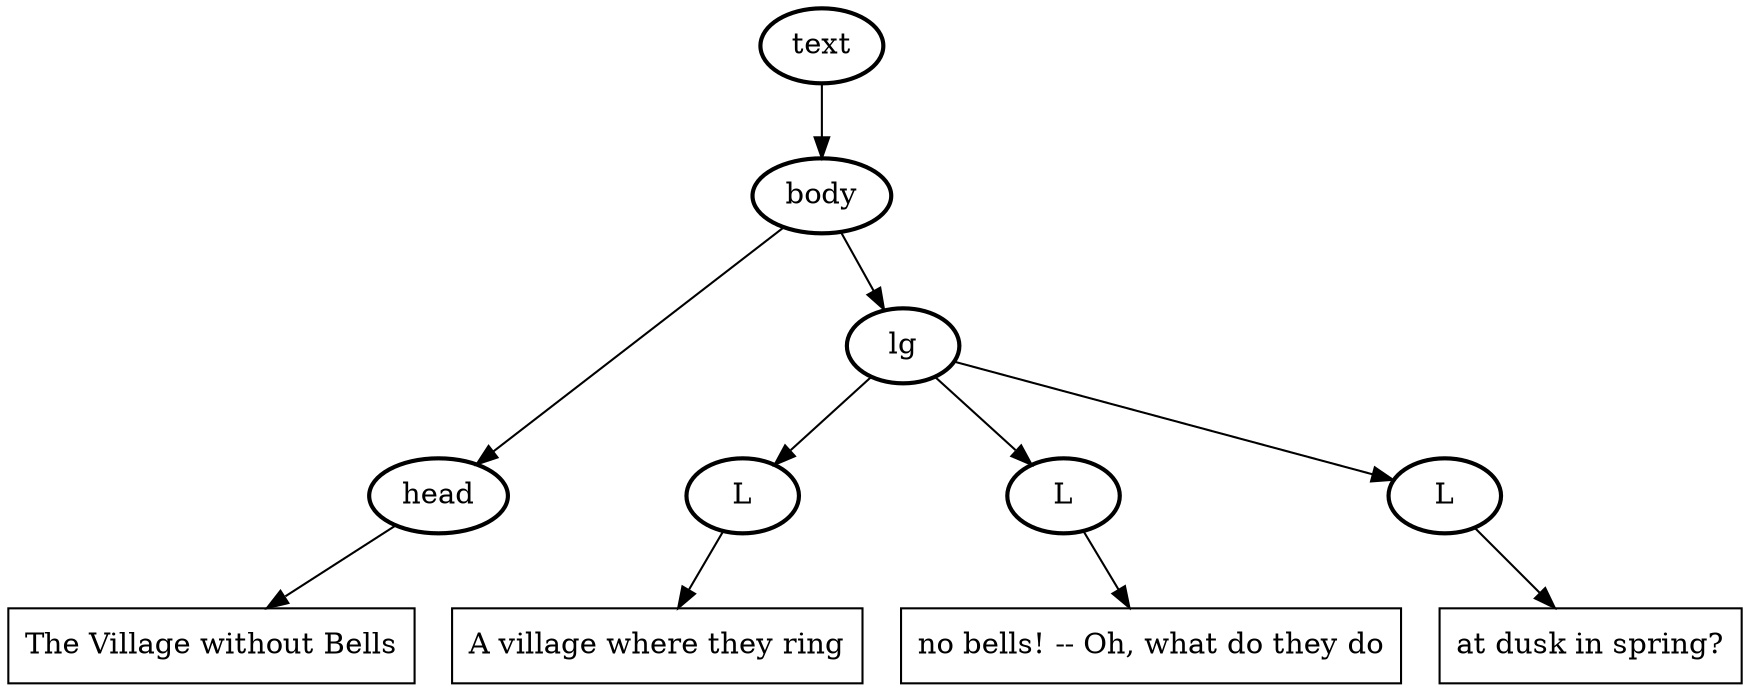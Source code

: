 digraph {
  /* 3b:  raise the highlighted elements */
  node [shape=rectangle, ordering=out];
  edge [color=gray];
  
  subgraph {
  rank = same;
  node [color=black, shape=octagon, style=filled, fillcolor="#EEEEEE"];
  // starttext [label="text\nstart"];
  // startbody [label="body\nstart"];
  // starthead [label="head\nstart", color=red];
  // endhead [label="head\nend", color=red];
  // startlg [label="lg\nstart", color=red];
  // startl1 [label="l\nstart", color=red];
  // endl1 [label="l\nend", color=red];
  // startl2 [label="l\nstart", color=red];
  // endl2 [label="l\nend", color=red];
  // startl3 [label="l\nstart", color=red];
  // endl3 [label="l\nend", color=red];
  // endlg [label="lg\nend", color=red];
  // endbody [label="body\nend"];
  // endtext [label="text\nend"];

  node [shape=oval, color=black, fontcolor=black, style=bold];
  text;
  // lg -> startlg [style=dotted];
  // lg -> endlg [style=dotted];
  
  }

  edge [color=black];
  node [shape=oval, color=black, fontcolor=black, style=bold];
  body;
  head;
  lg -> { l1 l2 l3 } [color=black];

  subgraph {
  rank = same; 
  l1 [label="L"];
  l2 [label="L"];
  l3 [label="L"];
   }


  subgraph {
  rank = same;
  node [color=black, shape=box, style=solid];
  // shape=plaintext makes them disappear too much
  
  pcd0 [label="The Village without Bells"];
  pcd1 [label="A village where they ring"];
  pcd2 [label="no bells! -- Oh, what do they do"];
  pcd3 [label="at dusk in spring?"]
  }

  node [shape=oval, color=gray, fontcolor=gray, style=solid];
  // text -> starttext [style=dotted];
  text -> body;
  // text -> endtext [style=dotted];
  
  // body -> startbody [style=dotted];
  body -> head;
  body -> lg;
  // body -> endbody [style=dotted];

  // head -> starthead [style=dotted];
  head -> pcd0 [color=black];
  // head -> endhead [style=dotted];
  


  // l1 -> startl1 [style=dotted];
  l1 -> pcd1 [color=black];
  // l1 -> endl1 [style=dotted];
  

  // l2 -> startl2 [style=dotted];
  l2 -> pcd2 [color=black];
  // l2 -> endl2 [style=dotted];
  

  // l3 -> startl3 [style=dotted];
  l3 -> pcd3 [color=black];
  // l3 -> endl3 [style=dotted];
  
  
}